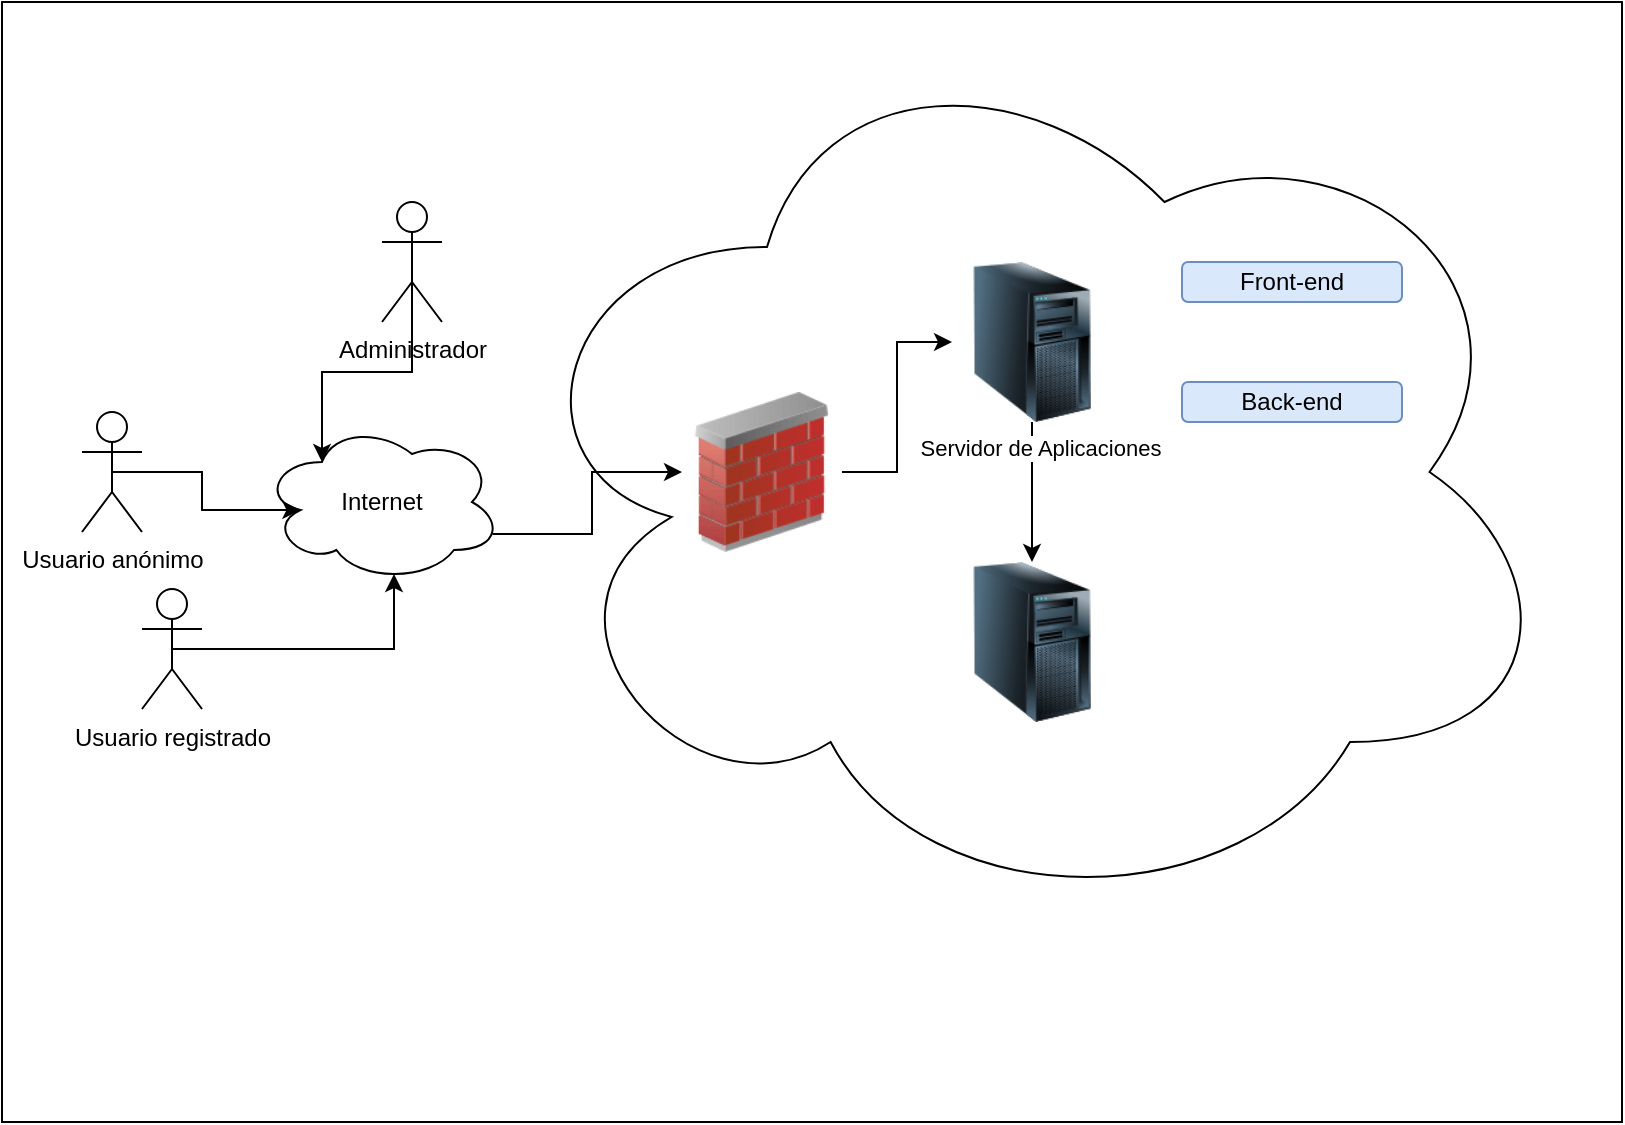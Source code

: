 <mxfile version="24.7.1" type="device">
  <diagram name="Página-1" id="DhhZ8hrAWui_NFFiM7C7">
    <mxGraphModel dx="2261" dy="738" grid="1" gridSize="10" guides="1" tooltips="1" connect="1" arrows="1" fold="1" page="1" pageScale="1" pageWidth="827" pageHeight="1169" math="0" shadow="0">
      <root>
        <mxCell id="0" />
        <mxCell id="1" parent="0" />
        <mxCell id="d-UOQTOTqyrnsOtp4a_3-22" value="" style="rounded=0;whiteSpace=wrap;html=1;" vertex="1" parent="1">
          <mxGeometry x="-30" y="50" width="810" height="560" as="geometry" />
        </mxCell>
        <mxCell id="YbFIi-r7XpE4IatM20iv-1" value="Internet" style="ellipse;shape=cloud;whiteSpace=wrap;html=1;" parent="1" vertex="1">
          <mxGeometry x="100" y="260" width="120" height="80" as="geometry" />
        </mxCell>
        <mxCell id="YbFIi-r7XpE4IatM20iv-2" value="" style="ellipse;shape=cloud;whiteSpace=wrap;html=1;" parent="1" vertex="1">
          <mxGeometry x="220" y="60" width="530" height="450" as="geometry" />
        </mxCell>
        <mxCell id="YbFIi-r7XpE4IatM20iv-3" value="" style="image;html=1;image=img/lib/clip_art/networking/Firewall_02_128x128.png" parent="1" vertex="1">
          <mxGeometry x="310" y="245" width="80" height="80" as="geometry" />
        </mxCell>
        <mxCell id="YbFIi-r7XpE4IatM20iv-8" value="" style="edgeStyle=orthogonalEdgeStyle;rounded=0;orthogonalLoop=1;jettySize=auto;html=1;" parent="1" source="YbFIi-r7XpE4IatM20iv-4" target="YbFIi-r7XpE4IatM20iv-5" edge="1">
          <mxGeometry relative="1" as="geometry" />
        </mxCell>
        <mxCell id="YbFIi-r7XpE4IatM20iv-9" value="Servidor de Aplicaciones" style="edgeLabel;html=1;align=center;verticalAlign=middle;resizable=0;points=[];" parent="YbFIi-r7XpE4IatM20iv-8" vertex="1" connectable="0">
          <mxGeometry x="-0.629" y="4" relative="1" as="geometry">
            <mxPoint as="offset" />
          </mxGeometry>
        </mxCell>
        <mxCell id="YbFIi-r7XpE4IatM20iv-4" value="" style="image;html=1;image=img/lib/clip_art/computers/Server_Tower_128x128.png" parent="1" vertex="1">
          <mxGeometry x="445" y="180" width="80" height="80" as="geometry" />
        </mxCell>
        <mxCell id="YbFIi-r7XpE4IatM20iv-5" value="" style="image;html=1;image=img/lib/clip_art/computers/Server_Tower_128x128.png" parent="1" vertex="1">
          <mxGeometry x="445" y="330" width="80" height="80" as="geometry" />
        </mxCell>
        <mxCell id="YbFIi-r7XpE4IatM20iv-6" value="Front-end" style="rounded=1;whiteSpace=wrap;html=1;fillColor=#dae8fc;strokeColor=#6c8ebf;" parent="1" vertex="1">
          <mxGeometry x="560" y="180" width="110" height="20" as="geometry" />
        </mxCell>
        <mxCell id="YbFIi-r7XpE4IatM20iv-7" value="Back-end" style="rounded=1;whiteSpace=wrap;html=1;fillColor=#dae8fc;strokeColor=#6c8ebf;" parent="1" vertex="1">
          <mxGeometry x="560" y="240" width="110" height="20" as="geometry" />
        </mxCell>
        <mxCell id="YbFIi-r7XpE4IatM20iv-10" value="" style="shape=image;html=1;verticalAlign=top;verticalLabelPosition=bottom;labelBackgroundColor=#ffffff;imageAspect=0;aspect=fixed;image=https://cdn2.iconfinder.com/data/icons/whcompare-isometric-web-hosting-servers/50/database-128.png" parent="1" vertex="1">
          <mxGeometry x="581.5" y="336.5" width="67" height="67" as="geometry" />
        </mxCell>
        <mxCell id="d-UOQTOTqyrnsOtp4a_3-3" value="" style="edgeStyle=orthogonalEdgeStyle;rounded=0;orthogonalLoop=1;jettySize=auto;html=1;exitX=0.96;exitY=0.7;exitDx=0;exitDy=0;exitPerimeter=0;" edge="1" parent="1" source="YbFIi-r7XpE4IatM20iv-1" target="YbFIi-r7XpE4IatM20iv-3">
          <mxGeometry relative="1" as="geometry">
            <mxPoint x="495" y="270" as="sourcePoint" />
            <mxPoint x="495" y="340" as="targetPoint" />
          </mxGeometry>
        </mxCell>
        <mxCell id="d-UOQTOTqyrnsOtp4a_3-5" value="" style="edgeStyle=orthogonalEdgeStyle;rounded=0;orthogonalLoop=1;jettySize=auto;html=1;exitX=1;exitY=0.5;exitDx=0;exitDy=0;entryX=0;entryY=0.5;entryDx=0;entryDy=0;" edge="1" parent="1" source="YbFIi-r7XpE4IatM20iv-3" target="YbFIi-r7XpE4IatM20iv-4">
          <mxGeometry relative="1" as="geometry">
            <mxPoint x="505" y="280" as="sourcePoint" />
            <mxPoint x="505" y="350" as="targetPoint" />
          </mxGeometry>
        </mxCell>
        <mxCell id="d-UOQTOTqyrnsOtp4a_3-7" value="Usuario anónimo" style="shape=umlActor;verticalLabelPosition=bottom;verticalAlign=top;html=1;outlineConnect=0;" vertex="1" parent="1">
          <mxGeometry x="10" y="255" width="30" height="60" as="geometry" />
        </mxCell>
        <mxCell id="d-UOQTOTqyrnsOtp4a_3-8" value="Usuario registrado" style="shape=umlActor;verticalLabelPosition=bottom;verticalAlign=top;html=1;outlineConnect=0;" vertex="1" parent="1">
          <mxGeometry x="40" y="343.5" width="30" height="60" as="geometry" />
        </mxCell>
        <mxCell id="d-UOQTOTqyrnsOtp4a_3-21" style="edgeStyle=orthogonalEdgeStyle;rounded=0;orthogonalLoop=1;jettySize=auto;html=1;exitX=0.5;exitY=0.5;exitDx=0;exitDy=0;exitPerimeter=0;entryX=0.25;entryY=0.25;entryDx=0;entryDy=0;entryPerimeter=0;" edge="1" parent="1" source="d-UOQTOTqyrnsOtp4a_3-11" target="YbFIi-r7XpE4IatM20iv-1">
          <mxGeometry relative="1" as="geometry">
            <mxPoint x="50" y="180" as="targetPoint" />
          </mxGeometry>
        </mxCell>
        <mxCell id="d-UOQTOTqyrnsOtp4a_3-11" value="Administrador" style="shape=umlActor;verticalLabelPosition=bottom;verticalAlign=top;html=1;outlineConnect=0;" vertex="1" parent="1">
          <mxGeometry x="160" y="150" width="30" height="60" as="geometry" />
        </mxCell>
        <mxCell id="d-UOQTOTqyrnsOtp4a_3-17" style="edgeStyle=orthogonalEdgeStyle;rounded=0;orthogonalLoop=1;jettySize=auto;html=1;exitX=0.5;exitY=0.5;exitDx=0;exitDy=0;exitPerimeter=0;entryX=0.55;entryY=0.95;entryDx=0;entryDy=0;entryPerimeter=0;" edge="1" parent="1" source="d-UOQTOTqyrnsOtp4a_3-8" target="YbFIi-r7XpE4IatM20iv-1">
          <mxGeometry relative="1" as="geometry" />
        </mxCell>
        <mxCell id="d-UOQTOTqyrnsOtp4a_3-19" style="edgeStyle=orthogonalEdgeStyle;rounded=0;orthogonalLoop=1;jettySize=auto;html=1;exitX=0.5;exitY=0.5;exitDx=0;exitDy=0;exitPerimeter=0;entryX=0.16;entryY=0.55;entryDx=0;entryDy=0;entryPerimeter=0;" edge="1" parent="1" source="d-UOQTOTqyrnsOtp4a_3-7" target="YbFIi-r7XpE4IatM20iv-1">
          <mxGeometry relative="1" as="geometry" />
        </mxCell>
      </root>
    </mxGraphModel>
  </diagram>
</mxfile>
